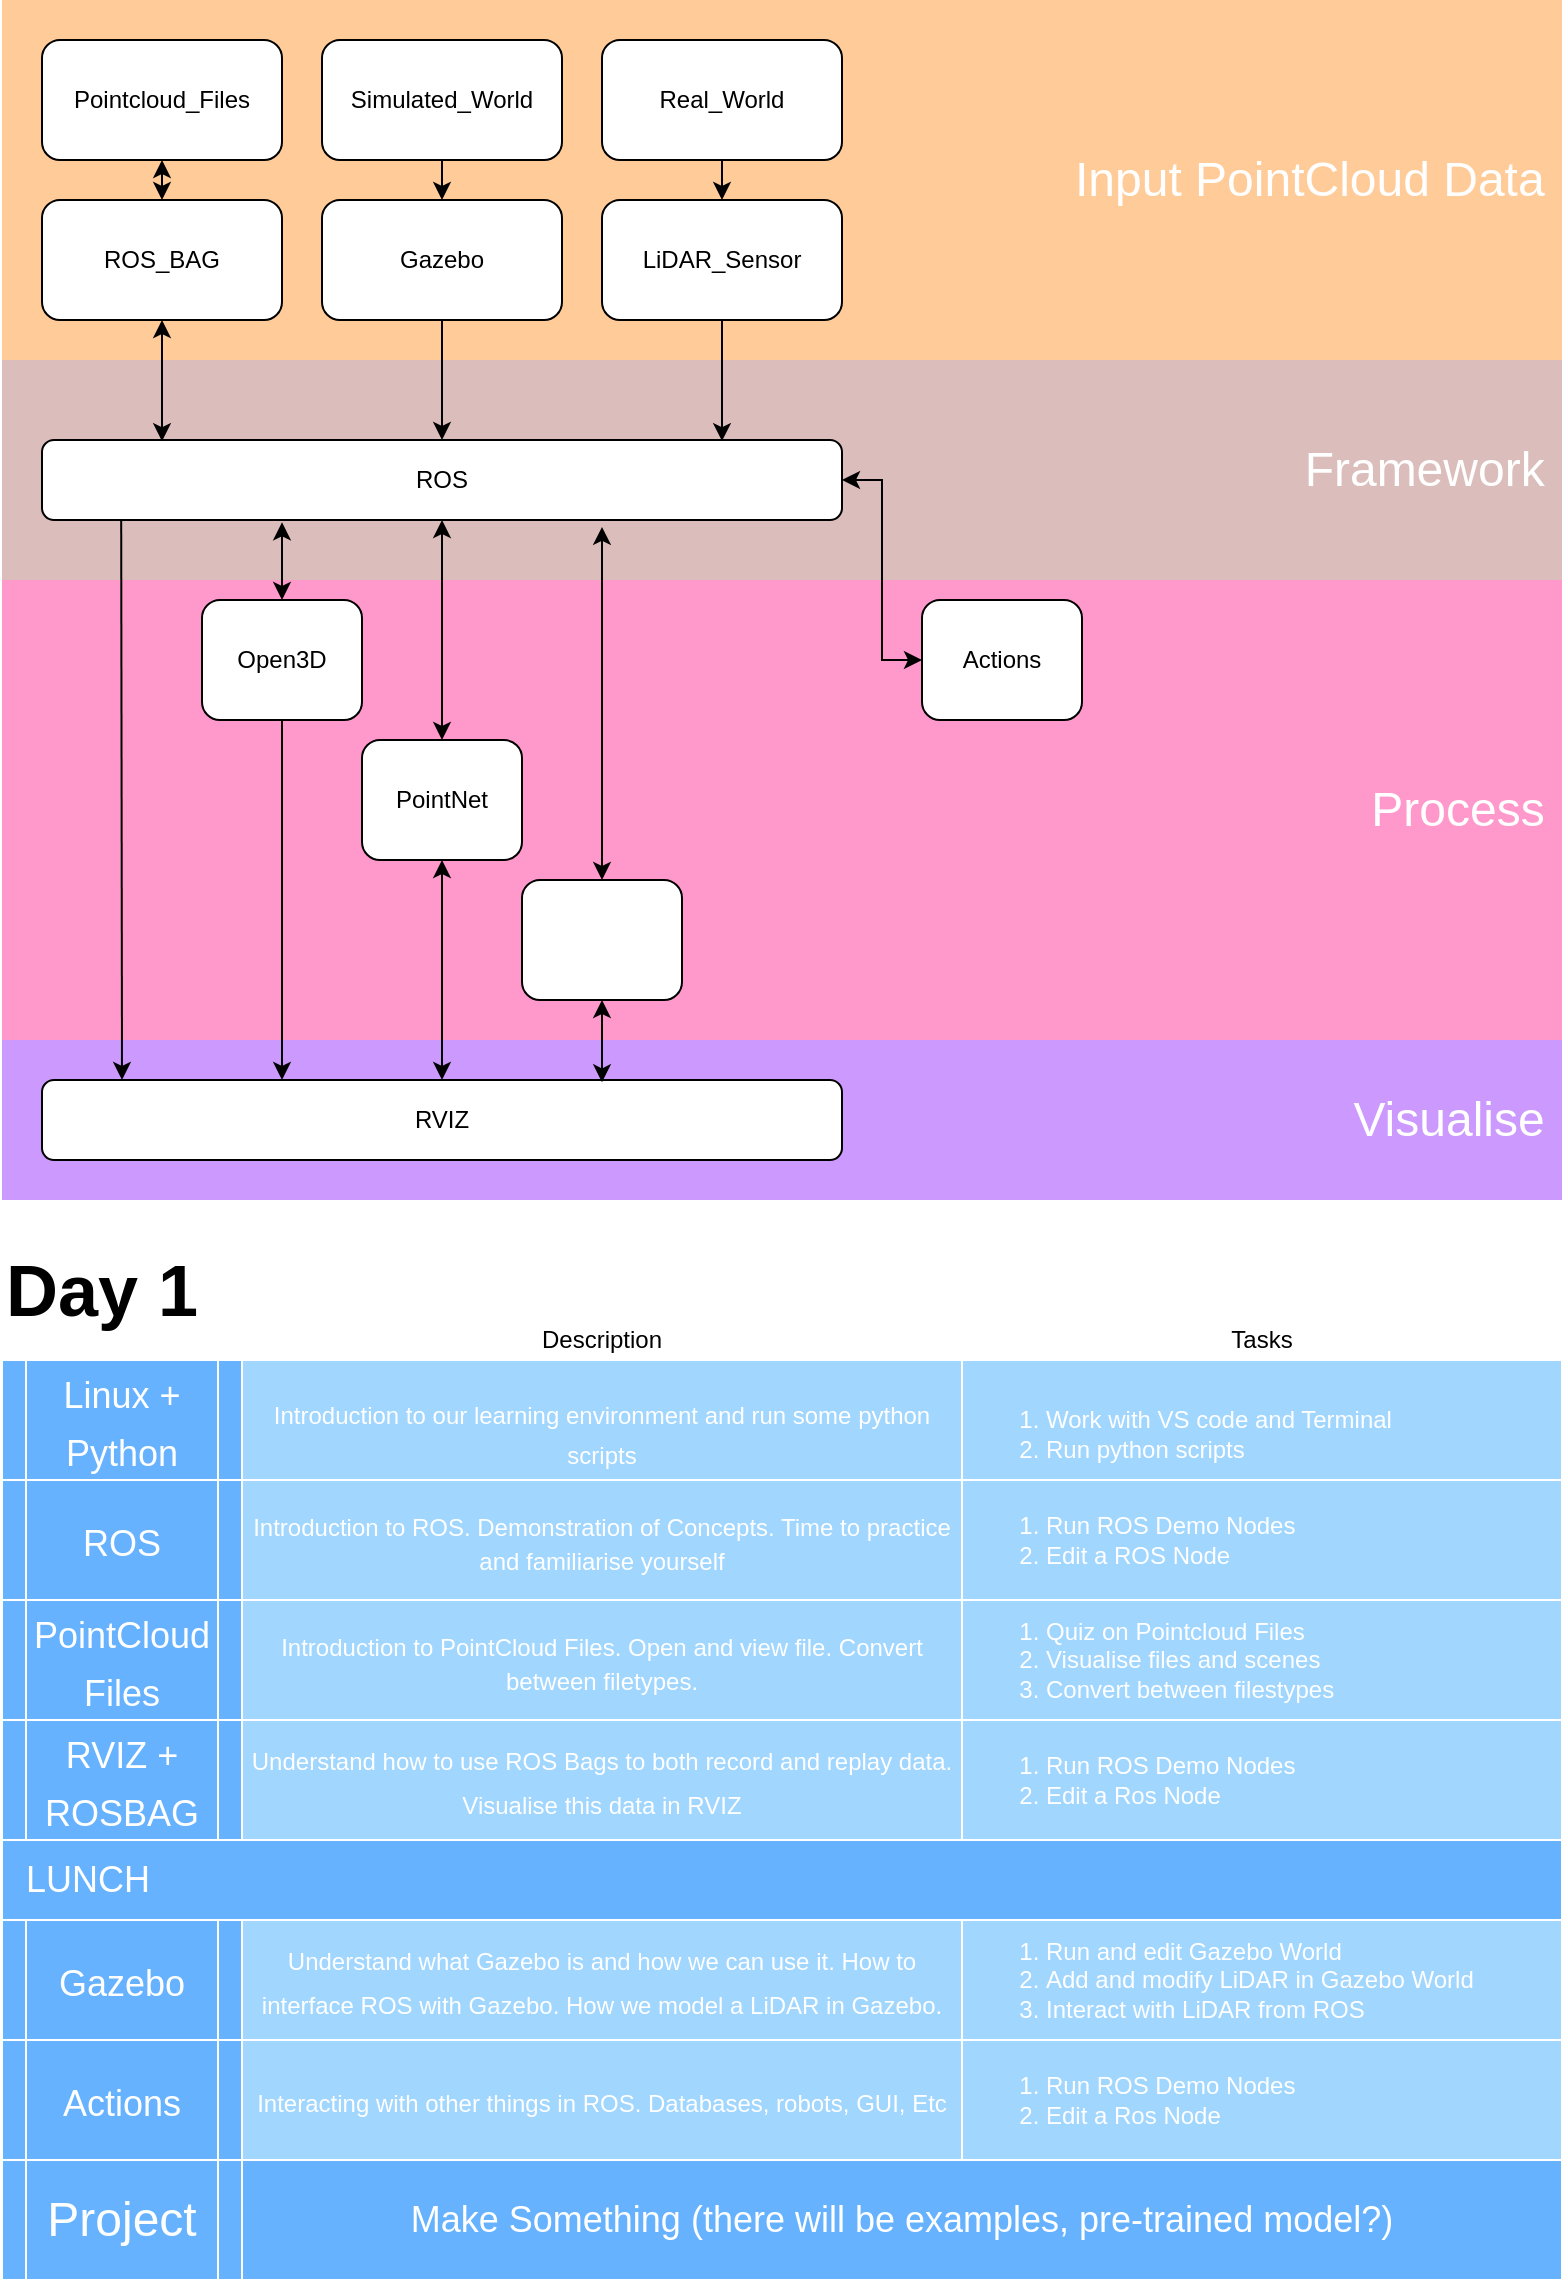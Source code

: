 <mxfile version="16.5.6" type="github"><diagram id="i4b2GIvNFPZ8uAqkHKhB" name="Page-1"><mxGraphModel dx="2175" dy="1249" grid="1" gridSize="10" guides="1" tooltips="1" connect="1" arrows="1" fold="1" page="1" pageScale="1" pageWidth="827" pageHeight="1169" math="0" shadow="0"><root><mxCell id="0"/><mxCell id="1" parent="0"/><mxCell id="8uf51YdMV8shFqCPs5ik-42" value="&lt;div style=&quot;font-size: 24px&quot; align=&quot;right&quot;&gt;&lt;font style=&quot;font-size: 24px&quot; color=&quot;#FFFFFF&quot;&gt;Process&amp;nbsp; &lt;br&gt;&lt;/font&gt;&lt;/div&gt;" style="rounded=1;whiteSpace=wrap;html=1;fillColor=#FF99CC;strokeColor=none;arcSize=0;align=right;gradientColor=none;" vertex="1" parent="1"><mxGeometry x="20" y="310" width="780" height="230" as="geometry"/></mxCell><mxCell id="8uf51YdMV8shFqCPs5ik-41" value="&lt;div style=&quot;font-size: 24px&quot; align=&quot;right&quot;&gt;&lt;font style=&quot;font-size: 24px&quot; color=&quot;#FFFFFF&quot;&gt;Framework&amp;nbsp; &lt;br&gt;&lt;/font&gt;&lt;/div&gt;" style="rounded=1;whiteSpace=wrap;html=1;fillColor=#DBBEBB;strokeColor=none;arcSize=0;align=right;" vertex="1" parent="1"><mxGeometry x="20" y="200" width="780" height="110" as="geometry"/></mxCell><mxCell id="8uf51YdMV8shFqCPs5ik-40" value="&lt;div style=&quot;font-size: 24px&quot; align=&quot;right&quot;&gt;&lt;font style=&quot;font-size: 24px&quot;&gt;Visualise&amp;nbsp; &lt;br&gt;&lt;/font&gt;&lt;/div&gt;" style="rounded=1;whiteSpace=wrap;html=1;fillColor=#CC99FF;strokeColor=none;arcSize=0;align=right;fontColor=#ffffff;" vertex="1" parent="1"><mxGeometry x="20" y="540" width="780" height="80" as="geometry"/></mxCell><mxCell id="8uf51YdMV8shFqCPs5ik-39" value="&lt;div style=&quot;font-size: 24px&quot; align=&quot;right&quot;&gt;&lt;font style=&quot;font-size: 24px&quot; color=&quot;#FFFFFF&quot;&gt;Input PointCloud Data&amp;nbsp; &lt;br&gt;&lt;/font&gt;&lt;/div&gt;" style="rounded=1;whiteSpace=wrap;html=1;fillColor=#FFCC99;strokeColor=none;arcSize=0;align=right;" vertex="1" parent="1"><mxGeometry x="20" y="20" width="780" height="180" as="geometry"/></mxCell><mxCell id="8uf51YdMV8shFqCPs5ik-1" value="Gazebo" style="rounded=1;whiteSpace=wrap;html=1;" vertex="1" parent="1"><mxGeometry x="180" y="120" width="120" height="60" as="geometry"/></mxCell><mxCell id="8uf51YdMV8shFqCPs5ik-2" value="LiDAR_Sensor" style="rounded=1;whiteSpace=wrap;html=1;" vertex="1" parent="1"><mxGeometry x="320" y="120" width="120" height="60" as="geometry"/></mxCell><mxCell id="8uf51YdMV8shFqCPs5ik-3" value="ROS" style="rounded=1;whiteSpace=wrap;html=1;" vertex="1" parent="1"><mxGeometry x="40" y="240" width="400" height="40" as="geometry"/></mxCell><mxCell id="8uf51YdMV8shFqCPs5ik-4" value="RVIZ" style="rounded=1;whiteSpace=wrap;html=1;" vertex="1" parent="1"><mxGeometry x="40" y="560" width="400" height="40" as="geometry"/></mxCell><mxCell id="8uf51YdMV8shFqCPs5ik-5" value="ROS_BAG" style="rounded=1;whiteSpace=wrap;html=1;" vertex="1" parent="1"><mxGeometry x="40" y="120" width="120" height="60" as="geometry"/></mxCell><mxCell id="8uf51YdMV8shFqCPs5ik-8" value="" style="edgeStyle=segmentEdgeStyle;endArrow=classic;html=1;rounded=0;exitX=0.5;exitY=1;exitDx=0;exitDy=0;entryX=0.151;entryY=0.015;entryDx=0;entryDy=0;startArrow=classic;startFill=1;entryPerimeter=0;" edge="1" parent="1" source="8uf51YdMV8shFqCPs5ik-5" target="8uf51YdMV8shFqCPs5ik-3"><mxGeometry width="50" height="50" relative="1" as="geometry"><mxPoint x="410" y="260" as="sourcePoint"/><mxPoint x="460" y="210" as="targetPoint"/><Array as="points"><mxPoint x="100" y="241"/></Array></mxGeometry></mxCell><mxCell id="8uf51YdMV8shFqCPs5ik-9" value="" style="edgeStyle=segmentEdgeStyle;endArrow=classic;html=1;rounded=0;exitX=0.5;exitY=1;exitDx=0;exitDy=0;entryX=0.85;entryY=0.014;entryDx=0;entryDy=0;entryPerimeter=0;" edge="1" parent="1" source="8uf51YdMV8shFqCPs5ik-2" target="8uf51YdMV8shFqCPs5ik-3"><mxGeometry width="50" height="50" relative="1" as="geometry"><mxPoint x="310" y="160" as="sourcePoint"/><mxPoint x="330" y="250" as="targetPoint"/><Array as="points"><mxPoint x="380" y="200"/><mxPoint x="380" y="200"/></Array></mxGeometry></mxCell><mxCell id="8uf51YdMV8shFqCPs5ik-11" value="Real_World" style="rounded=1;whiteSpace=wrap;html=1;" vertex="1" parent="1"><mxGeometry x="320" y="40" width="120" height="60" as="geometry"/></mxCell><mxCell id="8uf51YdMV8shFqCPs5ik-12" value="" style="endArrow=classic;html=1;rounded=0;exitX=0.5;exitY=1;exitDx=0;exitDy=0;entryX=0.5;entryY=0;entryDx=0;entryDy=0;" edge="1" parent="1" source="8uf51YdMV8shFqCPs5ik-11" target="8uf51YdMV8shFqCPs5ik-2"><mxGeometry width="50" height="50" relative="1" as="geometry"><mxPoint x="390" y="260" as="sourcePoint"/><mxPoint x="440" y="210" as="targetPoint"/></mxGeometry></mxCell><mxCell id="8uf51YdMV8shFqCPs5ik-13" value="Simulated_World" style="rounded=1;whiteSpace=wrap;html=1;" vertex="1" parent="1"><mxGeometry x="180" y="40" width="120" height="60" as="geometry"/></mxCell><mxCell id="8uf51YdMV8shFqCPs5ik-14" value="" style="endArrow=classic;html=1;rounded=0;exitX=0.5;exitY=1;exitDx=0;exitDy=0;entryX=0.5;entryY=0;entryDx=0;entryDy=0;" edge="1" parent="1" source="8uf51YdMV8shFqCPs5ik-13" target="8uf51YdMV8shFqCPs5ik-1"><mxGeometry width="50" height="50" relative="1" as="geometry"><mxPoint x="410" y="110" as="sourcePoint"/><mxPoint x="410" y="130" as="targetPoint"/></mxGeometry></mxCell><mxCell id="8uf51YdMV8shFqCPs5ik-16" value="Pointcloud_Files" style="rounded=1;whiteSpace=wrap;html=1;" vertex="1" parent="1"><mxGeometry x="40" y="40" width="120" height="60" as="geometry"/></mxCell><mxCell id="8uf51YdMV8shFqCPs5ik-17" value="" style="endArrow=classic;html=1;rounded=0;startArrow=classic;startFill=1;entryX=0.5;entryY=1;entryDx=0;entryDy=0;" edge="1" parent="1" target="8uf51YdMV8shFqCPs5ik-16"><mxGeometry width="50" height="50" relative="1" as="geometry"><mxPoint x="100" y="120" as="sourcePoint"/><mxPoint x="40" y="260" as="targetPoint"/></mxGeometry></mxCell><mxCell id="8uf51YdMV8shFqCPs5ik-18" value="" style="edgeStyle=segmentEdgeStyle;endArrow=classic;html=1;rounded=0;entryX=0.1;entryY=0;entryDx=0;entryDy=0;entryPerimeter=0;exitX=0.099;exitY=0.989;exitDx=0;exitDy=0;exitPerimeter=0;" edge="1" parent="1" source="8uf51YdMV8shFqCPs5ik-3" target="8uf51YdMV8shFqCPs5ik-4"><mxGeometry width="50" height="50" relative="1" as="geometry"><mxPoint x="90" y="281" as="sourcePoint"/><mxPoint x="330" y="250" as="targetPoint"/><Array as="points"/></mxGeometry></mxCell><mxCell id="8uf51YdMV8shFqCPs5ik-19" value="Open3D" style="rounded=1;whiteSpace=wrap;html=1;" vertex="1" parent="1"><mxGeometry x="120" y="320" width="80" height="60" as="geometry"/></mxCell><mxCell id="8uf51YdMV8shFqCPs5ik-30" value="" style="edgeStyle=orthogonalEdgeStyle;rounded=0;orthogonalLoop=1;jettySize=auto;html=1;startArrow=classic;startFill=1;entryX=0.5;entryY=1;entryDx=0;entryDy=0;" edge="1" parent="1" source="8uf51YdMV8shFqCPs5ik-20" target="8uf51YdMV8shFqCPs5ik-3"><mxGeometry relative="1" as="geometry"><mxPoint x="240" y="300" as="targetPoint"/></mxGeometry></mxCell><mxCell id="8uf51YdMV8shFqCPs5ik-32" style="edgeStyle=orthogonalEdgeStyle;rounded=0;orthogonalLoop=1;jettySize=auto;html=1;entryX=0.5;entryY=0;entryDx=0;entryDy=0;startArrow=classic;startFill=1;" edge="1" parent="1" source="8uf51YdMV8shFqCPs5ik-20" target="8uf51YdMV8shFqCPs5ik-4"><mxGeometry relative="1" as="geometry"/></mxCell><mxCell id="8uf51YdMV8shFqCPs5ik-20" value="PointNet" style="rounded=1;whiteSpace=wrap;html=1;" vertex="1" parent="1"><mxGeometry x="200" y="390" width="80" height="60" as="geometry"/></mxCell><mxCell id="8uf51YdMV8shFqCPs5ik-31" style="edgeStyle=orthogonalEdgeStyle;rounded=0;orthogonalLoop=1;jettySize=auto;html=1;entryX=0.7;entryY=1.086;entryDx=0;entryDy=0;entryPerimeter=0;startArrow=classic;startFill=1;" edge="1" parent="1" source="8uf51YdMV8shFqCPs5ik-21" target="8uf51YdMV8shFqCPs5ik-3"><mxGeometry relative="1" as="geometry"/></mxCell><mxCell id="8uf51YdMV8shFqCPs5ik-34" style="edgeStyle=orthogonalEdgeStyle;rounded=0;orthogonalLoop=1;jettySize=auto;html=1;entryX=0.7;entryY=0.029;entryDx=0;entryDy=0;entryPerimeter=0;startArrow=classic;startFill=1;" edge="1" parent="1" source="8uf51YdMV8shFqCPs5ik-21" target="8uf51YdMV8shFqCPs5ik-4"><mxGeometry relative="1" as="geometry"/></mxCell><mxCell id="8uf51YdMV8shFqCPs5ik-21" value="" style="rounded=1;whiteSpace=wrap;html=1;" vertex="1" parent="1"><mxGeometry x="280" y="460" width="80" height="60" as="geometry"/></mxCell><mxCell id="8uf51YdMV8shFqCPs5ik-22" value="" style="endArrow=classic;html=1;rounded=0;entryX=0.5;entryY=0;entryDx=0;entryDy=0;" edge="1" parent="1" source="8uf51YdMV8shFqCPs5ik-1" target="8uf51YdMV8shFqCPs5ik-3"><mxGeometry width="50" height="50" relative="1" as="geometry"><mxPoint x="239.76" y="180" as="sourcePoint"/><mxPoint x="239.76" y="200" as="targetPoint"/></mxGeometry></mxCell><mxCell id="8uf51YdMV8shFqCPs5ik-43" style="edgeStyle=orthogonalEdgeStyle;rounded=0;orthogonalLoop=1;jettySize=auto;html=1;entryX=1;entryY=0.5;entryDx=0;entryDy=0;fontSize=24;fontColor=#FFFFFF;startArrow=classic;startFill=1;" edge="1" parent="1" source="8uf51YdMV8shFqCPs5ik-23" target="8uf51YdMV8shFqCPs5ik-3"><mxGeometry relative="1" as="geometry"/></mxCell><mxCell id="8uf51YdMV8shFqCPs5ik-23" value="Actions" style="rounded=1;whiteSpace=wrap;html=1;" vertex="1" parent="1"><mxGeometry x="480" y="320" width="80" height="60" as="geometry"/></mxCell><mxCell id="8uf51YdMV8shFqCPs5ik-25" value="" style="endArrow=classic;startArrow=classic;html=1;rounded=0;exitX=0.5;exitY=0;exitDx=0;exitDy=0;entryX=0.3;entryY=1.029;entryDx=0;entryDy=0;entryPerimeter=0;" edge="1" parent="1" source="8uf51YdMV8shFqCPs5ik-19" target="8uf51YdMV8shFqCPs5ik-3"><mxGeometry width="50" height="50" relative="1" as="geometry"><mxPoint x="310" y="420" as="sourcePoint"/><mxPoint x="360" y="370" as="targetPoint"/></mxGeometry></mxCell><mxCell id="8uf51YdMV8shFqCPs5ik-26" value="" style="endArrow=classic;html=1;rounded=0;exitX=0.5;exitY=1;exitDx=0;exitDy=0;entryX=0.3;entryY=0;entryDx=0;entryDy=0;entryPerimeter=0;" edge="1" parent="1" source="8uf51YdMV8shFqCPs5ik-19" target="8uf51YdMV8shFqCPs5ik-4"><mxGeometry width="50" height="50" relative="1" as="geometry"><mxPoint x="310" y="420" as="sourcePoint"/><mxPoint x="360" y="370" as="targetPoint"/></mxGeometry></mxCell><mxCell id="8uf51YdMV8shFqCPs5ik-46" value="&lt;font style=&quot;font-size: 18px&quot;&gt;ROS&lt;/font&gt;" style="shape=process;whiteSpace=wrap;html=1;backgroundOutline=1;fontSize=24;fontColor=#FFFFFF;fillColor=#66B2FF;gradientColor=none;strokeColor=#FFFFFF;" vertex="1" parent="1"><mxGeometry x="20" y="760" width="120" height="60" as="geometry"/></mxCell><mxCell id="8uf51YdMV8shFqCPs5ik-47" value="&lt;font style=&quot;font-size: 18px&quot;&gt;PointCloud Files&lt;/font&gt;" style="shape=process;whiteSpace=wrap;html=1;backgroundOutline=1;fontSize=24;fontColor=#FFFFFF;fillColor=#66B2FF;gradientColor=none;strokeColor=#FFFFFF;" vertex="1" parent="1"><mxGeometry x="20" y="820" width="120" height="60" as="geometry"/></mxCell><mxCell id="8uf51YdMV8shFqCPs5ik-49" value="&lt;font style=&quot;font-size: 18px&quot;&gt;RVIZ + ROSBAG&lt;br&gt;&lt;/font&gt;" style="shape=process;whiteSpace=wrap;html=1;backgroundOutline=1;fontSize=24;fontColor=#FFFFFF;fillColor=#66B2FF;gradientColor=none;strokeColor=#FFFFFF;" vertex="1" parent="1"><mxGeometry x="20" y="880" width="120" height="60" as="geometry"/></mxCell><mxCell id="8uf51YdMV8shFqCPs5ik-51" value="&lt;font style=&quot;font-size: 18px&quot;&gt;Gazebo&lt;/font&gt;" style="shape=process;whiteSpace=wrap;html=1;backgroundOutline=1;fontSize=24;fontColor=#FFFFFF;fillColor=#66B2FF;gradientColor=none;strokeColor=#FFFFFF;" vertex="1" parent="1"><mxGeometry x="20" y="980" width="120" height="60" as="geometry"/></mxCell><mxCell id="8uf51YdMV8shFqCPs5ik-55" value="&lt;font style=&quot;font-size: 18px&quot;&gt;Linux + Python&lt;br&gt;&lt;/font&gt;" style="shape=process;whiteSpace=wrap;html=1;backgroundOutline=1;fontSize=24;fontColor=#FFFFFF;fillColor=#66B2FF;gradientColor=none;strokeColor=#FFFFFF;" vertex="1" parent="1"><mxGeometry x="20" y="700" width="120" height="60" as="geometry"/></mxCell><mxCell id="8uf51YdMV8shFqCPs5ik-56" value="" style="rounded=0;whiteSpace=wrap;html=1;fontSize=18;fontColor=#FFFFFF;fillColor=#A1D6FF;gradientColor=none;strokeColor=#FFFFFF;" vertex="1" parent="1"><mxGeometry x="140" y="700" width="360" height="60" as="geometry"/></mxCell><mxCell id="8uf51YdMV8shFqCPs5ik-57" value="Project" style="shape=process;whiteSpace=wrap;html=1;backgroundOutline=1;fontSize=24;fontColor=#FFFFFF;fillColor=#66B2FF;gradientColor=none;strokeColor=#FFFFFF;" vertex="1" parent="1"><mxGeometry x="20" y="1100" width="120" height="60" as="geometry"/></mxCell><mxCell id="8uf51YdMV8shFqCPs5ik-58" value="Make Something (there will be examples, pre-trained model?)" style="rounded=0;whiteSpace=wrap;html=1;fontSize=18;fontColor=#FFFFFF;fillColor=#66B2FF;gradientColor=none;strokeColor=#FFFFFF;" vertex="1" parent="1"><mxGeometry x="140" y="1100" width="660" height="60" as="geometry"/></mxCell><mxCell id="8uf51YdMV8shFqCPs5ik-61" value="&lt;div style=&quot;font-size: 12px&quot; align=&quot;left&quot;&gt;&lt;br&gt;&lt;ol&gt;&lt;li&gt;&lt;font style=&quot;font-size: 12px&quot;&gt;Work with VS code and Terminal&lt;br&gt;&lt;/font&gt;&lt;/li&gt;&lt;li&gt;&lt;div&gt;&lt;font style=&quot;font-size: 12px&quot;&gt;Run python scripts&lt;/font&gt;&lt;/div&gt;&lt;/li&gt;&lt;/ol&gt;&lt;/div&gt;" style="rounded=0;whiteSpace=wrap;html=1;fontSize=18;fontColor=#FFFFFF;fillColor=#A1D6FF;gradientColor=none;strokeColor=#FFFFFF;align=left;" vertex="1" parent="1"><mxGeometry x="500" y="700" width="300" height="60" as="geometry"/></mxCell><mxCell id="8uf51YdMV8shFqCPs5ik-63" value="&lt;p style=&quot;line-height: 0.9&quot;&gt;&lt;font style=&quot;font-size: 12px&quot;&gt;Introduction to ROS. Demonstration of Concepts. Time to practice and familiarise yourself &lt;br&gt;&lt;/font&gt;&lt;/p&gt;" style="rounded=0;whiteSpace=wrap;html=1;fontSize=18;fontColor=#FFFFFF;fillColor=#A1D6FF;gradientColor=none;strokeColor=#FFFFFF;" vertex="1" parent="1"><mxGeometry x="140" y="760" width="360" height="60" as="geometry"/></mxCell><mxCell id="8uf51YdMV8shFqCPs5ik-64" value="&lt;div style=&quot;font-size: 12px&quot; align=&quot;left&quot;&gt;&lt;ol&gt;&lt;li&gt;&lt;font style=&quot;font-size: 12px&quot;&gt;Run ROS Demo Nodes&lt;/font&gt;&lt;/li&gt;&lt;li&gt;&lt;font style=&quot;font-size: 12px&quot;&gt;Edit a ROS Node&lt;br&gt;&lt;/font&gt;&lt;/li&gt;&lt;/ol&gt;&lt;/div&gt;" style="rounded=0;whiteSpace=wrap;html=1;fontSize=18;fontColor=#FFFFFF;fillColor=#A1D6FF;gradientColor=none;strokeColor=#FFFFFF;align=left;" vertex="1" parent="1"><mxGeometry x="500" y="760" width="300" height="60" as="geometry"/></mxCell><mxCell id="8uf51YdMV8shFqCPs5ik-66" value="&lt;div style=&quot;font-size: 36px&quot; align=&quot;left&quot;&gt;&lt;b&gt;&lt;font style=&quot;font-size: 36px&quot;&gt;Day 1&lt;br&gt;&lt;/font&gt;&lt;/b&gt;&lt;/div&gt;" style="rounded=1;whiteSpace=wrap;html=1;strokeColor=none;align=left;" vertex="1" parent="1"><mxGeometry x="20" y="640" width="780" height="50" as="geometry"/></mxCell><mxCell id="8uf51YdMV8shFqCPs5ik-67" value="&lt;p style=&quot;line-height: 0.5&quot;&gt;&lt;font style=&quot;font-size: 12px&quot; color=&quot;#FFFFFF&quot;&gt;Introduction to our learning environment and run some python scripts&lt;/font&gt;&lt;/p&gt;" style="text;html=1;strokeColor=none;fillColor=none;align=center;verticalAlign=middle;whiteSpace=wrap;rounded=0;fontSize=36;fontColor=#000000;" vertex="1" parent="1"><mxGeometry x="140" y="700" width="360" height="60" as="geometry"/></mxCell><mxCell id="8uf51YdMV8shFqCPs5ik-68" value="&lt;div align=&quot;center&quot;&gt;Description&lt;/div&gt;" style="rounded=1;whiteSpace=wrap;html=1;strokeColor=none;align=center;" vertex="1" parent="1"><mxGeometry x="140" y="680" width="360" height="20" as="geometry"/></mxCell><mxCell id="8uf51YdMV8shFqCPs5ik-69" value="Tasks" style="rounded=1;whiteSpace=wrap;html=1;strokeColor=none;align=center;" vertex="1" parent="1"><mxGeometry x="500" y="680" width="300" height="20" as="geometry"/></mxCell><mxCell id="8uf51YdMV8shFqCPs5ik-70" value="&lt;p style=&quot;line-height: 0.9&quot;&gt;&lt;font style=&quot;font-size: 12px&quot;&gt;Introduction to PointCloud Files. Open and view file. Convert between filetypes.&lt;br&gt;&lt;/font&gt;&lt;/p&gt;" style="rounded=0;whiteSpace=wrap;html=1;fontSize=18;fontColor=#FFFFFF;fillColor=#A1D6FF;gradientColor=none;strokeColor=#FFFFFF;" vertex="1" parent="1"><mxGeometry x="140" y="820" width="360" height="60" as="geometry"/></mxCell><mxCell id="8uf51YdMV8shFqCPs5ik-71" value="&lt;ol style=&quot;font-size: 12px&quot;&gt;&lt;li&gt;Quiz on Pointcloud Files&lt;font style=&quot;font-size: 12px&quot;&gt;&lt;br&gt;&lt;/font&gt;&lt;/li&gt;&lt;li&gt;&lt;font style=&quot;font-size: 12px&quot;&gt;Visualise files and scenes&lt;/font&gt;&lt;/li&gt;&lt;li&gt;Convert between filestypes&lt;/li&gt;&lt;/ol&gt;" style="rounded=0;whiteSpace=wrap;html=1;fontSize=18;fontColor=#FFFFFF;fillColor=#A1D6FF;gradientColor=none;strokeColor=#FFFFFF;align=left;" vertex="1" parent="1"><mxGeometry x="500" y="820" width="300" height="60" as="geometry"/></mxCell><mxCell id="8uf51YdMV8shFqCPs5ik-72" value="&lt;font style=&quot;font-size: 12px&quot;&gt;Understand how to use ROS Bags to both record and replay data. Visualise this data in RVIZ&lt;br&gt;&lt;/font&gt;" style="rounded=0;whiteSpace=wrap;html=1;fontSize=18;fontColor=#FFFFFF;fillColor=#A1D6FF;gradientColor=none;strokeColor=#FFFFFF;" vertex="1" parent="1"><mxGeometry x="140" y="880" width="360" height="60" as="geometry"/></mxCell><mxCell id="8uf51YdMV8shFqCPs5ik-73" value="&lt;div style=&quot;font-size: 12px&quot; align=&quot;left&quot;&gt;&lt;ol&gt;&lt;li&gt;&lt;font style=&quot;font-size: 12px&quot;&gt;Run ROS Demo Nodes&lt;/font&gt;&lt;/li&gt;&lt;li&gt;&lt;font style=&quot;font-size: 12px&quot;&gt;Edit a Ros Node&lt;br&gt;&lt;/font&gt;&lt;/li&gt;&lt;/ol&gt;&lt;/div&gt;" style="rounded=0;whiteSpace=wrap;html=1;fontSize=18;fontColor=#FFFFFF;fillColor=#A1D6FF;gradientColor=none;strokeColor=#FFFFFF;align=left;" vertex="1" parent="1"><mxGeometry x="500" y="880" width="300" height="60" as="geometry"/></mxCell><mxCell id="8uf51YdMV8shFqCPs5ik-74" value="&lt;font style=&quot;font-size: 12px&quot;&gt;Understand what Gazebo is and how we can use it. How to interface ROS with Gazebo. How we model a LiDAR in Gazebo.&lt;/font&gt;" style="rounded=0;whiteSpace=wrap;html=1;fontSize=18;fontColor=#FFFFFF;fillColor=#A1D6FF;gradientColor=none;strokeColor=#FFFFFF;" vertex="1" parent="1"><mxGeometry x="140" y="980" width="360" height="60" as="geometry"/></mxCell><mxCell id="8uf51YdMV8shFqCPs5ik-75" value="&lt;div style=&quot;font-size: 12px&quot; align=&quot;left&quot;&gt;&lt;ol&gt;&lt;li&gt;&lt;font style=&quot;font-size: 12px&quot;&gt;Run and edit Gazebo World&lt;br&gt;&lt;/font&gt;&lt;/li&gt;&lt;li&gt;&lt;font style=&quot;font-size: 12px&quot;&gt;Add and modify LiDAR in Gazebo World&lt;/font&gt;&lt;/li&gt;&lt;li&gt;&lt;font style=&quot;font-size: 12px&quot;&gt;Interact with LiDAR from ROS&lt;br&gt;&lt;/font&gt;&lt;/li&gt;&lt;/ol&gt;&lt;/div&gt;" style="rounded=0;whiteSpace=wrap;html=1;fontSize=18;fontColor=#FFFFFF;fillColor=#A1D6FF;gradientColor=none;strokeColor=#FFFFFF;align=left;" vertex="1" parent="1"><mxGeometry x="500" y="980" width="300" height="60" as="geometry"/></mxCell><mxCell id="8uf51YdMV8shFqCPs5ik-76" value="&lt;font style=&quot;font-size: 18px&quot;&gt;Actions&lt;/font&gt;" style="shape=process;whiteSpace=wrap;html=1;backgroundOutline=1;fontSize=24;fontColor=#FFFFFF;fillColor=#66B2FF;gradientColor=none;strokeColor=#FFFFFF;" vertex="1" parent="1"><mxGeometry x="20" y="1040" width="120" height="60" as="geometry"/></mxCell><mxCell id="8uf51YdMV8shFqCPs5ik-77" value="&lt;font style=&quot;font-size: 12px&quot;&gt;Interacting with other things in ROS. Databases, robots, GUI, Etc&lt;/font&gt;" style="rounded=0;whiteSpace=wrap;html=1;fontSize=18;fontColor=#FFFFFF;fillColor=#A1D6FF;gradientColor=none;strokeColor=#FFFFFF;" vertex="1" parent="1"><mxGeometry x="140" y="1040" width="360" height="60" as="geometry"/></mxCell><mxCell id="8uf51YdMV8shFqCPs5ik-78" value="&lt;div style=&quot;font-size: 12px&quot; align=&quot;left&quot;&gt;&lt;ol&gt;&lt;li&gt;&lt;font style=&quot;font-size: 12px&quot;&gt;Run ROS Demo Nodes&lt;/font&gt;&lt;/li&gt;&lt;li&gt;&lt;font style=&quot;font-size: 12px&quot;&gt;Edit a Ros Node&lt;br&gt;&lt;/font&gt;&lt;/li&gt;&lt;/ol&gt;&lt;/div&gt;" style="rounded=0;whiteSpace=wrap;html=1;fontSize=18;fontColor=#FFFFFF;fillColor=#A1D6FF;gradientColor=none;strokeColor=#FFFFFF;align=left;" vertex="1" parent="1"><mxGeometry x="500" y="1040" width="300" height="60" as="geometry"/></mxCell><mxCell id="8uf51YdMV8shFqCPs5ik-80" value="&amp;nbsp; LUNCH" style="rounded=0;whiteSpace=wrap;html=1;fontSize=18;fontColor=#FFFFFF;fillColor=#66B2FF;gradientColor=none;strokeColor=#FFFFFF;align=left;" vertex="1" parent="1"><mxGeometry x="20" y="940" width="780" height="40" as="geometry"/></mxCell></root></mxGraphModel></diagram></mxfile>